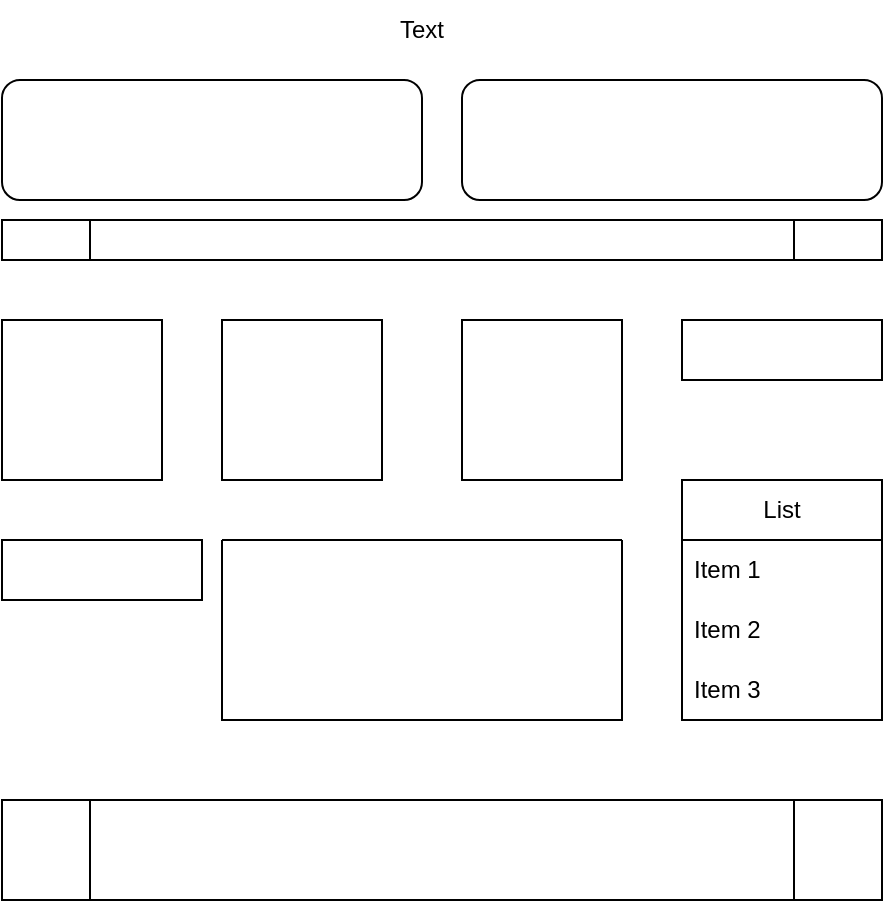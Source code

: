 <mxfile version="21.2.9" type="device">
  <diagram name="Page-1" id="ZVnGuhvKV3e5-KHtyUUD">
    <mxGraphModel dx="1136" dy="661" grid="1" gridSize="10" guides="1" tooltips="1" connect="1" arrows="1" fold="1" page="1" pageScale="1" pageWidth="850" pageHeight="1100" math="0" shadow="0">
      <root>
        <mxCell id="0" />
        <mxCell id="1" parent="0" />
        <mxCell id="UozxXZpEKcWx4M0fo2hY-1" value="" style="rounded=1;whiteSpace=wrap;html=1;" parent="1" vertex="1">
          <mxGeometry x="170" y="200" width="210" height="60" as="geometry" />
        </mxCell>
        <mxCell id="UozxXZpEKcWx4M0fo2hY-2" value="" style="rounded=1;whiteSpace=wrap;html=1;" parent="1" vertex="1">
          <mxGeometry x="400" y="200" width="210" height="60" as="geometry" />
        </mxCell>
        <mxCell id="UozxXZpEKcWx4M0fo2hY-3" value="Text" style="text;html=1;strokeColor=none;fillColor=none;align=center;verticalAlign=middle;whiteSpace=wrap;rounded=0;" parent="1" vertex="1">
          <mxGeometry x="350" y="160" width="60" height="30" as="geometry" />
        </mxCell>
        <mxCell id="UozxXZpEKcWx4M0fo2hY-4" value="" style="whiteSpace=wrap;html=1;aspect=fixed;" parent="1" vertex="1">
          <mxGeometry x="170" y="320" width="80" height="80" as="geometry" />
        </mxCell>
        <mxCell id="UozxXZpEKcWx4M0fo2hY-5" value="" style="rounded=0;whiteSpace=wrap;html=1;" parent="1" vertex="1">
          <mxGeometry x="510" y="320" width="100" height="30" as="geometry" />
        </mxCell>
        <mxCell id="UozxXZpEKcWx4M0fo2hY-6" value="" style="shape=process;whiteSpace=wrap;html=1;backgroundOutline=1;" parent="1" vertex="1">
          <mxGeometry x="170" y="270" width="440" height="20" as="geometry" />
        </mxCell>
        <mxCell id="UozxXZpEKcWx4M0fo2hY-7" value="" style="whiteSpace=wrap;html=1;aspect=fixed;" parent="1" vertex="1">
          <mxGeometry x="280" y="320" width="80" height="80" as="geometry" />
        </mxCell>
        <mxCell id="UozxXZpEKcWx4M0fo2hY-8" value="" style="whiteSpace=wrap;html=1;aspect=fixed;" parent="1" vertex="1">
          <mxGeometry x="400" y="320" width="80" height="80" as="geometry" />
        </mxCell>
        <mxCell id="UozxXZpEKcWx4M0fo2hY-10" value="" style="rounded=0;whiteSpace=wrap;html=1;" parent="1" vertex="1">
          <mxGeometry x="170" y="430" width="100" height="30" as="geometry" />
        </mxCell>
        <mxCell id="UozxXZpEKcWx4M0fo2hY-11" value="List" style="swimlane;fontStyle=0;childLayout=stackLayout;horizontal=1;startSize=30;horizontalStack=0;resizeParent=1;resizeParentMax=0;resizeLast=0;collapsible=1;marginBottom=0;whiteSpace=wrap;html=1;" parent="1" vertex="1">
          <mxGeometry x="510" y="400" width="100" height="120" as="geometry" />
        </mxCell>
        <mxCell id="UozxXZpEKcWx4M0fo2hY-12" value="Item 1" style="text;strokeColor=none;fillColor=none;align=left;verticalAlign=middle;spacingLeft=4;spacingRight=4;overflow=hidden;points=[[0,0.5],[1,0.5]];portConstraint=eastwest;rotatable=0;whiteSpace=wrap;html=1;" parent="UozxXZpEKcWx4M0fo2hY-11" vertex="1">
          <mxGeometry y="30" width="100" height="30" as="geometry" />
        </mxCell>
        <mxCell id="UozxXZpEKcWx4M0fo2hY-13" value="Item 2" style="text;strokeColor=none;fillColor=none;align=left;verticalAlign=middle;spacingLeft=4;spacingRight=4;overflow=hidden;points=[[0,0.5],[1,0.5]];portConstraint=eastwest;rotatable=0;whiteSpace=wrap;html=1;" parent="UozxXZpEKcWx4M0fo2hY-11" vertex="1">
          <mxGeometry y="60" width="100" height="30" as="geometry" />
        </mxCell>
        <mxCell id="UozxXZpEKcWx4M0fo2hY-14" value="Item 3" style="text;strokeColor=none;fillColor=none;align=left;verticalAlign=middle;spacingLeft=4;spacingRight=4;overflow=hidden;points=[[0,0.5],[1,0.5]];portConstraint=eastwest;rotatable=0;whiteSpace=wrap;html=1;" parent="UozxXZpEKcWx4M0fo2hY-11" vertex="1">
          <mxGeometry y="90" width="100" height="30" as="geometry" />
        </mxCell>
        <mxCell id="UozxXZpEKcWx4M0fo2hY-15" value="" style="shape=process;whiteSpace=wrap;html=1;backgroundOutline=1;" parent="1" vertex="1">
          <mxGeometry x="170" y="560" width="440" height="50" as="geometry" />
        </mxCell>
        <mxCell id="UozxXZpEKcWx4M0fo2hY-16" value="" style="swimlane;startSize=0;" parent="1" vertex="1">
          <mxGeometry x="280" y="430" width="200" height="90" as="geometry" />
        </mxCell>
      </root>
    </mxGraphModel>
  </diagram>
</mxfile>
